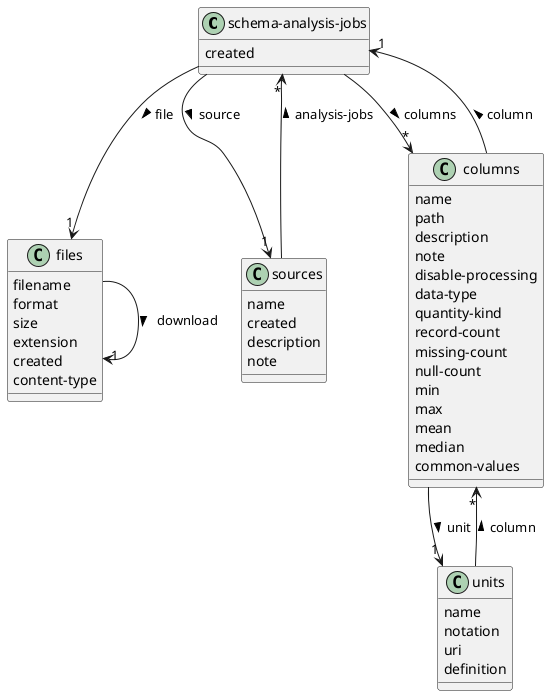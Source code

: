 @startuml
set namespaceSeparator none
class "schema-analysis-jobs"
"schema-analysis-jobs" : created
"schema-analysis-jobs" --> "1" "files" : file > 
"schema-analysis-jobs" --> "1" "sources" : source > 
"schema-analysis-jobs" --> "*" "columns" : columns > 
class "columns"
"columns" : name
"columns" : path
"columns" : description
"columns" : note
"columns" : disable-processing
"columns" : data-type
"columns" : quantity-kind
"columns" : record-count
"columns" : missing-count
"columns" : null-count
"columns" : min
"columns" : max
"columns" : mean
"columns" : median
"columns" : common-values
"columns" --> "1" "schema-analysis-jobs" : column > 
"columns" --> "1" "units" : unit > 
class "sources"
"sources" : name
"sources" : created
"sources" : description
"sources" : note
"sources" --> "*" "schema-analysis-jobs" : analysis-jobs > 
class "files"
"files" : filename
"files" : format
"files" : size
"files" : extension
"files" : created
"files" : content-type
"files" --> "1" "files" : download > 
class "units"
"units" : name
"units" : notation
"units" : uri
"units" : definition
"units" --> "*" "columns" : column > 
@enduml
